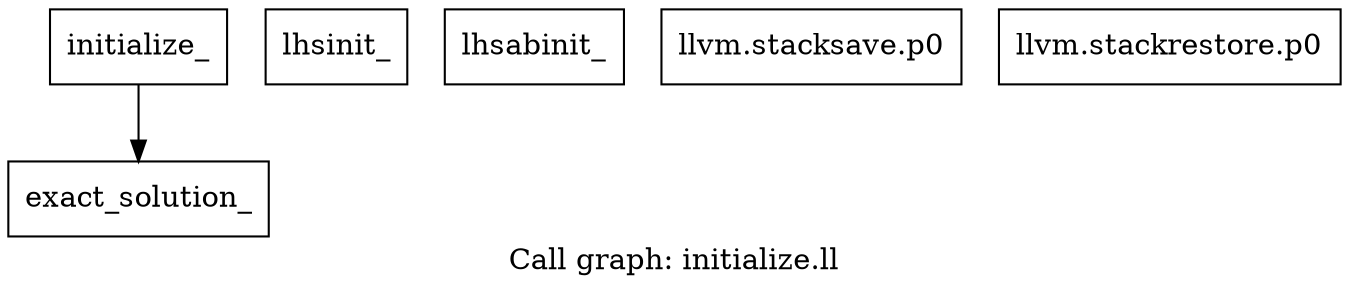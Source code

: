digraph "Call graph: initialize.ll" {
	label="Call graph: initialize.ll";

	Node0x5579150319f0 [shape=record,label="{initialize_}"];
	Node0x5579150319f0 -> Node0x557915031aa0;
	Node0x557915033dc0 [shape=record,label="{lhsinit_}"];
	Node0x557915037110 [shape=record,label="{lhsabinit_}"];
	Node0x557915031aa0 [shape=record,label="{exact_solution_}"];
	Node0x557915037190 [shape=record,label="{llvm.stacksave.p0}"];
	Node0x557915037210 [shape=record,label="{llvm.stackrestore.p0}"];
}
